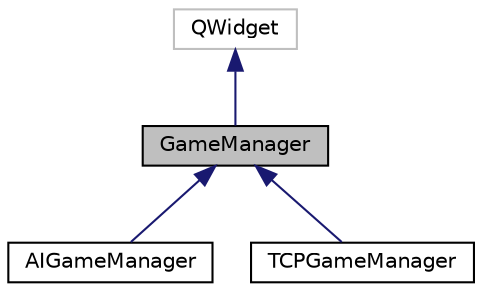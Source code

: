 digraph "GameManager"
{
  edge [fontname="Helvetica",fontsize="10",labelfontname="Helvetica",labelfontsize="10"];
  node [fontname="Helvetica",fontsize="10",shape=record];
  Node1 [label="GameManager",height=0.2,width=0.4,color="black", fillcolor="grey75", style="filled" fontcolor="black"];
  Node2 -> Node1 [dir="back",color="midnightblue",fontsize="10",style="solid",fontname="Helvetica"];
  Node2 [label="QWidget",height=0.2,width=0.4,color="grey75", fillcolor="white", style="filled"];
  Node1 -> Node3 [dir="back",color="midnightblue",fontsize="10",style="solid",fontname="Helvetica"];
  Node3 [label="AIGameManager",height=0.2,width=0.4,color="black", fillcolor="white", style="filled",URL="$class_a_i_game_manager.html",tooltip="ai specific gamemanager "];
  Node1 -> Node4 [dir="back",color="midnightblue",fontsize="10",style="solid",fontname="Helvetica"];
  Node4 [label="TCPGameManager",height=0.2,width=0.4,color="black", fillcolor="white", style="filled",URL="$class_t_c_p_game_manager.html",tooltip="Gamemanager that handles Network game related tasks. "];
}
